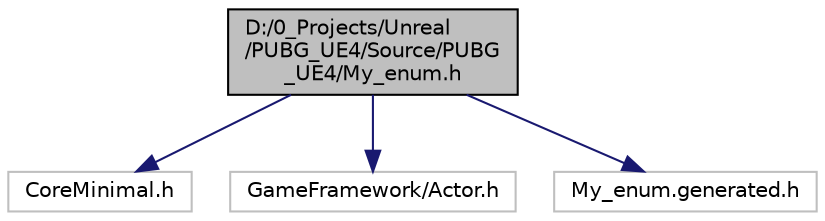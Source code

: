 digraph "D:/0_Projects/Unreal/PUBG_UE4/Source/PUBG_UE4/My_enum.h"
{
 // LATEX_PDF_SIZE
  edge [fontname="Helvetica",fontsize="10",labelfontname="Helvetica",labelfontsize="10"];
  node [fontname="Helvetica",fontsize="10",shape=record];
  Node1 [label="D:/0_Projects/Unreal\l/PUBG_UE4/Source/PUBG\l_UE4/My_enum.h",height=0.2,width=0.4,color="black", fillcolor="grey75", style="filled", fontcolor="black",tooltip="게임 내 쓰여질 열거형 관리"];
  Node1 -> Node2 [color="midnightblue",fontsize="10",style="solid"];
  Node2 [label="CoreMinimal.h",height=0.2,width=0.4,color="grey75", fillcolor="white", style="filled",tooltip=" "];
  Node1 -> Node3 [color="midnightblue",fontsize="10",style="solid"];
  Node3 [label="GameFramework/Actor.h",height=0.2,width=0.4,color="grey75", fillcolor="white", style="filled",tooltip=" "];
  Node1 -> Node4 [color="midnightblue",fontsize="10",style="solid"];
  Node4 [label="My_enum.generated.h",height=0.2,width=0.4,color="grey75", fillcolor="white", style="filled",tooltip=" "];
}
